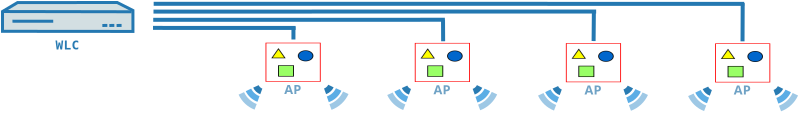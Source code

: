 <?xml version="1.0" encoding="UTF-8"?>
<dia:diagram xmlns:dia="http://www.lysator.liu.se/~alla/dia/">
  <dia:layer name="Hintergrund" visible="true" active="true">
    <dia:group>
      <dia:object type="Standard - Text" version="1" id="O0">
        <dia:attribute name="obj_pos">
          <dia:point val="9.515,8.385"/>
        </dia:attribute>
        <dia:attribute name="obj_bb">
          <dia:rectangle val="9.515,7.79;10.671,8.535"/>
        </dia:attribute>
        <dia:attribute name="text">
          <dia:composite type="text">
            <dia:attribute name="string">
              <dia:string>#WLC#</dia:string>
            </dia:attribute>
            <dia:attribute name="font">
              <dia:font family="monospace" style="80" name="Courier-Bold"/>
            </dia:attribute>
            <dia:attribute name="height">
              <dia:real val="0.8"/>
            </dia:attribute>
            <dia:attribute name="pos">
              <dia:point val="9.515,8.385"/>
            </dia:attribute>
            <dia:attribute name="color">
              <dia:color val="#297bb2"/>
            </dia:attribute>
            <dia:attribute name="alignment">
              <dia:enum val="0"/>
            </dia:attribute>
          </dia:composite>
        </dia:attribute>
        <dia:attribute name="valign">
          <dia:enum val="3"/>
        </dia:attribute>
      </dia:object>
      <dia:group>
        <dia:object type="Standard - Polygon" version="0" id="O1">
          <dia:attribute name="obj_pos">
            <dia:point val="7.617,6.039"/>
          </dia:attribute>
          <dia:attribute name="obj_bb">
            <dia:rectangle val="6.791,5.96;13.463,7.557"/>
          </dia:attribute>
          <dia:attribute name="poly_points">
            <dia:point val="7.617,6.039"/>
            <dia:point val="12.601,6.035"/>
            <dia:point val="13.387,6.433"/>
            <dia:point val="13.388,7.481"/>
            <dia:point val="6.866,7.475"/>
            <dia:point val="6.866,6.486"/>
          </dia:attribute>
          <dia:attribute name="line_color">
            <dia:color val="#2478b1"/>
          </dia:attribute>
          <dia:attribute name="line_width">
            <dia:real val="0.15"/>
          </dia:attribute>
          <dia:attribute name="inner_color">
            <dia:color val="#d3dfe2"/>
          </dia:attribute>
          <dia:attribute name="show_background">
            <dia:boolean val="true"/>
          </dia:attribute>
        </dia:object>
        <dia:object type="Standard - Line" version="0" id="O2">
          <dia:attribute name="obj_pos">
            <dia:point val="6.866,6.486"/>
          </dia:attribute>
          <dia:attribute name="obj_bb">
            <dia:rectangle val="6.791,6.41;13.397,6.573"/>
          </dia:attribute>
          <dia:attribute name="conn_endpoints">
            <dia:point val="6.866,6.486"/>
            <dia:point val="13.322,6.498"/>
          </dia:attribute>
          <dia:attribute name="numcp">
            <dia:int val="1"/>
          </dia:attribute>
          <dia:attribute name="line_color">
            <dia:color val="#2478b1"/>
          </dia:attribute>
          <dia:attribute name="line_width">
            <dia:real val="0.15"/>
          </dia:attribute>
          <dia:connections>
            <dia:connection handle="0" to="O1" connection="10"/>
          </dia:connections>
        </dia:object>
        <dia:object type="Standard - Line" version="0" id="O3">
          <dia:attribute name="obj_pos">
            <dia:point val="7.363,6.97"/>
          </dia:attribute>
          <dia:attribute name="obj_bb">
            <dia:rectangle val="7.287,6.895;9.477,7.047"/>
          </dia:attribute>
          <dia:attribute name="conn_endpoints">
            <dia:point val="7.363,6.97"/>
            <dia:point val="9.402,6.972"/>
          </dia:attribute>
          <dia:attribute name="numcp">
            <dia:int val="1"/>
          </dia:attribute>
          <dia:attribute name="line_color">
            <dia:color val="#2478b1"/>
          </dia:attribute>
          <dia:attribute name="line_width">
            <dia:real val="0.15"/>
          </dia:attribute>
        </dia:object>
        <dia:object type="Standard - Line" version="0" id="O4">
          <dia:attribute name="obj_pos">
            <dia:point val="11.858,7.184"/>
          </dia:attribute>
          <dia:attribute name="obj_bb">
            <dia:rectangle val="11.783,7.107;12.184,7.259"/>
          </dia:attribute>
          <dia:attribute name="conn_endpoints">
            <dia:point val="11.858,7.184"/>
            <dia:point val="12.108,7.182"/>
          </dia:attribute>
          <dia:attribute name="numcp">
            <dia:int val="1"/>
          </dia:attribute>
          <dia:attribute name="line_color">
            <dia:color val="#2478b1"/>
          </dia:attribute>
          <dia:attribute name="line_width">
            <dia:real val="0.15"/>
          </dia:attribute>
        </dia:object>
        <dia:object type="Standard - Line" version="0" id="O5">
          <dia:attribute name="obj_pos">
            <dia:point val="12.207,7.184"/>
          </dia:attribute>
          <dia:attribute name="obj_bb">
            <dia:rectangle val="12.132,7.106;12.533,7.259"/>
          </dia:attribute>
          <dia:attribute name="conn_endpoints">
            <dia:point val="12.207,7.184"/>
            <dia:point val="12.457,7.182"/>
          </dia:attribute>
          <dia:attribute name="numcp">
            <dia:int val="1"/>
          </dia:attribute>
          <dia:attribute name="line_color">
            <dia:color val="#2478b1"/>
          </dia:attribute>
          <dia:attribute name="line_width">
            <dia:real val="0.15"/>
          </dia:attribute>
        </dia:object>
        <dia:object type="Standard - Line" version="0" id="O6">
          <dia:attribute name="obj_pos">
            <dia:point val="12.57,7.184"/>
          </dia:attribute>
          <dia:attribute name="obj_bb">
            <dia:rectangle val="12.494,7.106;12.896,7.259"/>
          </dia:attribute>
          <dia:attribute name="conn_endpoints">
            <dia:point val="12.57,7.184"/>
            <dia:point val="12.82,7.182"/>
          </dia:attribute>
          <dia:attribute name="numcp">
            <dia:int val="1"/>
          </dia:attribute>
          <dia:attribute name="line_color">
            <dia:color val="#2478b1"/>
          </dia:attribute>
          <dia:attribute name="line_width">
            <dia:real val="0.15"/>
          </dia:attribute>
        </dia:object>
      </dia:group>
    </dia:group>
    <dia:object type="Standard - Line" version="0" id="O7">
      <dia:attribute name="obj_pos">
        <dia:point val="14.391,7.305"/>
      </dia:attribute>
      <dia:attribute name="obj_bb">
        <dia:rectangle val="14.291,7.205;21.619,7.406"/>
      </dia:attribute>
      <dia:attribute name="conn_endpoints">
        <dia:point val="14.391,7.305"/>
        <dia:point val="21.519,7.306"/>
      </dia:attribute>
      <dia:attribute name="numcp">
        <dia:int val="1"/>
      </dia:attribute>
      <dia:attribute name="line_color">
        <dia:color val="#2478b1"/>
      </dia:attribute>
      <dia:attribute name="line_width">
        <dia:real val="0.2"/>
      </dia:attribute>
    </dia:object>
    <dia:object type="Standard - Line" version="0" id="O8">
      <dia:attribute name="obj_pos">
        <dia:point val="14.402,6.901"/>
      </dia:attribute>
      <dia:attribute name="obj_bb">
        <dia:rectangle val="14.302,6.798;29.084,7.001"/>
      </dia:attribute>
      <dia:attribute name="conn_endpoints">
        <dia:point val="14.402,6.901"/>
        <dia:point val="28.984,6.898"/>
      </dia:attribute>
      <dia:attribute name="numcp">
        <dia:int val="1"/>
      </dia:attribute>
      <dia:attribute name="line_color">
        <dia:color val="#2478b1"/>
      </dia:attribute>
      <dia:attribute name="line_width">
        <dia:real val="0.2"/>
      </dia:attribute>
    </dia:object>
    <dia:object type="Standard - Line" version="0" id="O9">
      <dia:attribute name="obj_pos">
        <dia:point val="14.415,6.489"/>
      </dia:attribute>
      <dia:attribute name="obj_bb">
        <dia:rectangle val="14.315,6.387;36.648,6.589"/>
      </dia:attribute>
      <dia:attribute name="conn_endpoints">
        <dia:point val="14.415,6.489"/>
        <dia:point val="36.548,6.487"/>
      </dia:attribute>
      <dia:attribute name="numcp">
        <dia:int val="1"/>
      </dia:attribute>
      <dia:attribute name="line_color">
        <dia:color val="#2478b1"/>
      </dia:attribute>
      <dia:attribute name="line_width">
        <dia:real val="0.2"/>
      </dia:attribute>
    </dia:object>
    <dia:object type="Standard - Line" version="0" id="O10">
      <dia:attribute name="obj_pos">
        <dia:point val="14.424,6.101"/>
      </dia:attribute>
      <dia:attribute name="obj_bb">
        <dia:rectangle val="14.324,6.001;44.053,6.202"/>
      </dia:attribute>
      <dia:attribute name="conn_endpoints">
        <dia:point val="14.424,6.101"/>
        <dia:point val="43.953,6.102"/>
      </dia:attribute>
      <dia:attribute name="numcp">
        <dia:int val="1"/>
      </dia:attribute>
      <dia:attribute name="line_color">
        <dia:color val="#2478b1"/>
      </dia:attribute>
      <dia:attribute name="line_width">
        <dia:real val="0.2"/>
      </dia:attribute>
    </dia:object>
    <dia:object type="Standard - Line" version="0" id="O11">
      <dia:attribute name="obj_pos">
        <dia:point val="21.413,7.885"/>
      </dia:attribute>
      <dia:attribute name="obj_bb">
        <dia:rectangle val="21.313,7.139;21.513,7.985"/>
      </dia:attribute>
      <dia:attribute name="conn_endpoints">
        <dia:point val="21.413,7.885"/>
        <dia:point val="21.413,7.239"/>
      </dia:attribute>
      <dia:attribute name="numcp">
        <dia:int val="1"/>
      </dia:attribute>
      <dia:attribute name="line_color">
        <dia:color val="#2478b1"/>
      </dia:attribute>
      <dia:attribute name="line_width">
        <dia:real val="0.2"/>
      </dia:attribute>
    </dia:object>
    <dia:object type="Standard - Line" version="0" id="O12">
      <dia:attribute name="obj_pos">
        <dia:point val="28.898,7.972"/>
      </dia:attribute>
      <dia:attribute name="obj_bb">
        <dia:rectangle val="28.791,6.79;28.998,8.072"/>
      </dia:attribute>
      <dia:attribute name="conn_endpoints">
        <dia:point val="28.898,7.972"/>
        <dia:point val="28.892,6.891"/>
      </dia:attribute>
      <dia:attribute name="numcp">
        <dia:int val="1"/>
      </dia:attribute>
      <dia:attribute name="line_color">
        <dia:color val="#2478b1"/>
      </dia:attribute>
      <dia:attribute name="line_width">
        <dia:real val="0.2"/>
      </dia:attribute>
    </dia:object>
    <dia:object type="Standard - Line" version="0" id="O13">
      <dia:attribute name="obj_pos">
        <dia:point val="36.421,7.962"/>
      </dia:attribute>
      <dia:attribute name="obj_bb">
        <dia:rectangle val="36.32,6.328;36.535,8.063"/>
      </dia:attribute>
      <dia:attribute name="conn_endpoints">
        <dia:point val="36.421,7.962"/>
        <dia:point val="36.435,6.429"/>
      </dia:attribute>
      <dia:attribute name="numcp">
        <dia:int val="1"/>
      </dia:attribute>
      <dia:attribute name="line_color">
        <dia:color val="#2478b1"/>
      </dia:attribute>
      <dia:attribute name="line_width">
        <dia:real val="0.2"/>
      </dia:attribute>
    </dia:object>
    <dia:object type="Standard - Line" version="0" id="O14">
      <dia:attribute name="obj_pos">
        <dia:point val="43.867,7.977"/>
      </dia:attribute>
      <dia:attribute name="obj_bb">
        <dia:rectangle val="43.767,5.963;43.977,8.077"/>
      </dia:attribute>
      <dia:attribute name="conn_endpoints">
        <dia:point val="43.867,7.977"/>
        <dia:point val="43.876,6.063"/>
      </dia:attribute>
      <dia:attribute name="numcp">
        <dia:int val="1"/>
      </dia:attribute>
      <dia:attribute name="line_color">
        <dia:color val="#2478b1"/>
      </dia:attribute>
      <dia:attribute name="line_width">
        <dia:real val="0.2"/>
      </dia:attribute>
    </dia:object>
    <dia:group>
      <dia:object type="Standard - Arc" version="0" id="O15">
        <dia:attribute name="obj_pos">
          <dia:point val="22.994,10.476"/>
        </dia:attribute>
        <dia:attribute name="obj_bb">
          <dia:rectangle val="22.782,10.001;23.501,10.688"/>
        </dia:attribute>
        <dia:attribute name="conn_endpoints">
          <dia:point val="22.994,10.476"/>
          <dia:point val="23.289,10.213"/>
        </dia:attribute>
        <dia:attribute name="arc_color">
          <dia:color val="#297bb2"/>
        </dia:attribute>
        <dia:attribute name="curve_distance">
          <dia:real val="0.038"/>
        </dia:attribute>
        <dia:attribute name="line_width">
          <dia:real val="0.3"/>
        </dia:attribute>
      </dia:object>
      <dia:object type="Standard - Arc" version="0" id="O16">
        <dia:attribute name="obj_pos">
          <dia:point val="23.131,10.876"/>
        </dia:attribute>
        <dia:attribute name="obj_bb">
          <dia:rectangle val="22.92,10.171;23.886,11.088"/>
        </dia:attribute>
        <dia:attribute name="conn_endpoints">
          <dia:point val="23.131,10.876"/>
          <dia:point val="23.674,10.383"/>
        </dia:attribute>
        <dia:attribute name="arc_color">
          <dia:color val="#5bade5"/>
        </dia:attribute>
        <dia:attribute name="curve_distance">
          <dia:real val="0.075"/>
        </dia:attribute>
        <dia:attribute name="line_width">
          <dia:real val="0.3"/>
        </dia:attribute>
      </dia:object>
      <dia:object type="Standard - Arc" version="0" id="O17">
        <dia:attribute name="obj_pos">
          <dia:point val="23.265,11.262"/>
        </dia:attribute>
        <dia:attribute name="obj_bb">
          <dia:rectangle val="23.053,10.337;24.243,11.474"/>
        </dia:attribute>
        <dia:attribute name="conn_endpoints">
          <dia:point val="23.265,11.262"/>
          <dia:point val="24.031,10.549"/>
        </dia:attribute>
        <dia:attribute name="arc_color">
          <dia:color val="#9ec8e5"/>
        </dia:attribute>
        <dia:attribute name="curve_distance">
          <dia:real val="0.104"/>
        </dia:attribute>
        <dia:attribute name="line_width">
          <dia:real val="0.3"/>
        </dia:attribute>
      </dia:object>
    </dia:group>
    <dia:group>
      <dia:object type="Standard - Arc" version="0" id="O18">
        <dia:attribute name="obj_pos">
          <dia:point val="19.806,10.481"/>
        </dia:attribute>
        <dia:attribute name="obj_bb">
          <dia:rectangle val="19.325,10.018;20.018,10.693"/>
        </dia:attribute>
        <dia:attribute name="conn_endpoints">
          <dia:point val="19.806,10.481"/>
          <dia:point val="19.537,10.23"/>
        </dia:attribute>
        <dia:attribute name="arc_color">
          <dia:color val="#297bb2"/>
        </dia:attribute>
        <dia:attribute name="curve_distance">
          <dia:real val="-0.037"/>
        </dia:attribute>
        <dia:attribute name="line_width">
          <dia:real val="0.3"/>
        </dia:attribute>
      </dia:object>
      <dia:object type="Standard - Arc" version="0" id="O19">
        <dia:attribute name="obj_pos">
          <dia:point val="19.665,10.859"/>
        </dia:attribute>
        <dia:attribute name="obj_bb">
          <dia:rectangle val="18.952,10.193;19.877,11.071"/>
        </dia:attribute>
        <dia:attribute name="conn_endpoints">
          <dia:point val="19.665,10.859"/>
          <dia:point val="19.164,10.405"/>
        </dia:attribute>
        <dia:attribute name="arc_color">
          <dia:color val="#5bade5"/>
        </dia:attribute>
        <dia:attribute name="curve_distance">
          <dia:real val="-0.067"/>
        </dia:attribute>
        <dia:attribute name="line_width">
          <dia:real val="0.3"/>
        </dia:attribute>
      </dia:object>
      <dia:object type="Standard - Arc" version="0" id="O20">
        <dia:attribute name="obj_pos">
          <dia:point val="19.523,11.252"/>
        </dia:attribute>
        <dia:attribute name="obj_bb">
          <dia:rectangle val="18.595,10.367;19.735,11.464"/>
        </dia:attribute>
        <dia:attribute name="conn_endpoints">
          <dia:point val="19.523,11.252"/>
          <dia:point val="18.807,10.579"/>
        </dia:attribute>
        <dia:attribute name="arc_color">
          <dia:color val="#9ec8e5"/>
        </dia:attribute>
        <dia:attribute name="curve_distance">
          <dia:real val="-0.096"/>
        </dia:attribute>
        <dia:attribute name="line_width">
          <dia:real val="0.3"/>
        </dia:attribute>
      </dia:object>
    </dia:group>
    <dia:group>
      <dia:object type="Standard - Image" version="0" id="O21">
        <dia:attribute name="obj_pos">
          <dia:point val="20.017,8.045"/>
        </dia:attribute>
        <dia:attribute name="obj_bb">
          <dia:rectangle val="19.966,7.995;22.826,10.048"/>
        </dia:attribute>
        <dia:attribute name="elem_corner">
          <dia:point val="20.017,8.045"/>
        </dia:attribute>
        <dia:attribute name="elem_width">
          <dia:real val="2.759"/>
        </dia:attribute>
        <dia:attribute name="elem_height">
          <dia:real val="1.953"/>
        </dia:attribute>
        <dia:attribute name="border_width">
          <dia:real val="0.1"/>
        </dia:attribute>
        <dia:attribute name="draw_border">
          <dia:boolean val="false"/>
        </dia:attribute>
        <dia:attribute name="keep_aspect">
          <dia:boolean val="true"/>
        </dia:attribute>
        <dia:attribute name="file">
          <dia:string>#ap.png#</dia:string>
        </dia:attribute>
      </dia:object>
      <dia:object type="Standard - Text" version="1" id="O22">
        <dia:attribute name="obj_pos">
          <dia:point val="21.376,10.606"/>
        </dia:attribute>
        <dia:attribute name="obj_bb">
          <dia:rectangle val="20.894,10.011;21.859,10.756"/>
        </dia:attribute>
        <dia:attribute name="text">
          <dia:composite type="text">
            <dia:attribute name="string">
              <dia:string>#AP#</dia:string>
            </dia:attribute>
            <dia:attribute name="font">
              <dia:font family="sans" style="80" name="Helvetica-Bold"/>
            </dia:attribute>
            <dia:attribute name="height">
              <dia:real val="0.8"/>
            </dia:attribute>
            <dia:attribute name="pos">
              <dia:point val="21.376,10.606"/>
            </dia:attribute>
            <dia:attribute name="color">
              <dia:color val="#6fa2c5"/>
            </dia:attribute>
            <dia:attribute name="alignment">
              <dia:enum val="1"/>
            </dia:attribute>
          </dia:composite>
        </dia:attribute>
        <dia:attribute name="valign">
          <dia:enum val="3"/>
        </dia:attribute>
      </dia:object>
    </dia:group>
    <dia:group>
      <dia:object type="Standard - Image" version="0" id="O23">
        <dia:attribute name="obj_pos">
          <dia:point val="27.48,8.056"/>
        </dia:attribute>
        <dia:attribute name="obj_bb">
          <dia:rectangle val="27.43,8.006;30.29,10.059"/>
        </dia:attribute>
        <dia:attribute name="elem_corner">
          <dia:point val="27.48,8.056"/>
        </dia:attribute>
        <dia:attribute name="elem_width">
          <dia:real val="2.759"/>
        </dia:attribute>
        <dia:attribute name="elem_height">
          <dia:real val="1.953"/>
        </dia:attribute>
        <dia:attribute name="border_width">
          <dia:real val="0.1"/>
        </dia:attribute>
        <dia:attribute name="draw_border">
          <dia:boolean val="false"/>
        </dia:attribute>
        <dia:attribute name="keep_aspect">
          <dia:boolean val="true"/>
        </dia:attribute>
        <dia:attribute name="file">
          <dia:string>#ap.png#</dia:string>
        </dia:attribute>
      </dia:object>
      <dia:object type="Standard - Text" version="1" id="O24">
        <dia:attribute name="obj_pos">
          <dia:point val="28.84,10.617"/>
        </dia:attribute>
        <dia:attribute name="obj_bb">
          <dia:rectangle val="28.358,10.023;29.323,10.768"/>
        </dia:attribute>
        <dia:attribute name="text">
          <dia:composite type="text">
            <dia:attribute name="string">
              <dia:string>#AP#</dia:string>
            </dia:attribute>
            <dia:attribute name="font">
              <dia:font family="sans" style="80" name="Helvetica-Bold"/>
            </dia:attribute>
            <dia:attribute name="height">
              <dia:real val="0.8"/>
            </dia:attribute>
            <dia:attribute name="pos">
              <dia:point val="28.84,10.617"/>
            </dia:attribute>
            <dia:attribute name="color">
              <dia:color val="#6fa2c5"/>
            </dia:attribute>
            <dia:attribute name="alignment">
              <dia:enum val="1"/>
            </dia:attribute>
          </dia:composite>
        </dia:attribute>
        <dia:attribute name="valign">
          <dia:enum val="3"/>
        </dia:attribute>
      </dia:object>
    </dia:group>
    <dia:group>
      <dia:object type="Standard - Image" version="0" id="O25">
        <dia:attribute name="obj_pos">
          <dia:point val="35.034,8.068"/>
        </dia:attribute>
        <dia:attribute name="obj_bb">
          <dia:rectangle val="34.984,8.018;37.843,10.071"/>
        </dia:attribute>
        <dia:attribute name="elem_corner">
          <dia:point val="35.034,8.068"/>
        </dia:attribute>
        <dia:attribute name="elem_width">
          <dia:real val="2.759"/>
        </dia:attribute>
        <dia:attribute name="elem_height">
          <dia:real val="1.953"/>
        </dia:attribute>
        <dia:attribute name="border_width">
          <dia:real val="0.1"/>
        </dia:attribute>
        <dia:attribute name="draw_border">
          <dia:boolean val="false"/>
        </dia:attribute>
        <dia:attribute name="keep_aspect">
          <dia:boolean val="true"/>
        </dia:attribute>
        <dia:attribute name="file">
          <dia:string>#ap.png#</dia:string>
        </dia:attribute>
      </dia:object>
      <dia:object type="Standard - Text" version="1" id="O26">
        <dia:attribute name="obj_pos">
          <dia:point val="36.394,10.629"/>
        </dia:attribute>
        <dia:attribute name="obj_bb">
          <dia:rectangle val="35.911,10.034;36.876,10.779"/>
        </dia:attribute>
        <dia:attribute name="text">
          <dia:composite type="text">
            <dia:attribute name="string">
              <dia:string>#AP#</dia:string>
            </dia:attribute>
            <dia:attribute name="font">
              <dia:font family="sans" style="80" name="Helvetica-Bold"/>
            </dia:attribute>
            <dia:attribute name="height">
              <dia:real val="0.8"/>
            </dia:attribute>
            <dia:attribute name="pos">
              <dia:point val="36.394,10.629"/>
            </dia:attribute>
            <dia:attribute name="color">
              <dia:color val="#6fa2c5"/>
            </dia:attribute>
            <dia:attribute name="alignment">
              <dia:enum val="1"/>
            </dia:attribute>
          </dia:composite>
        </dia:attribute>
        <dia:attribute name="valign">
          <dia:enum val="3"/>
        </dia:attribute>
      </dia:object>
    </dia:group>
    <dia:group>
      <dia:object type="Standard - Image" version="0" id="O27">
        <dia:attribute name="obj_pos">
          <dia:point val="42.496,8.079"/>
        </dia:attribute>
        <dia:attribute name="obj_bb">
          <dia:rectangle val="42.446,8.029;45.305,10.082"/>
        </dia:attribute>
        <dia:attribute name="elem_corner">
          <dia:point val="42.496,8.079"/>
        </dia:attribute>
        <dia:attribute name="elem_width">
          <dia:real val="2.759"/>
        </dia:attribute>
        <dia:attribute name="elem_height">
          <dia:real val="1.953"/>
        </dia:attribute>
        <dia:attribute name="border_width">
          <dia:real val="0.1"/>
        </dia:attribute>
        <dia:attribute name="draw_border">
          <dia:boolean val="false"/>
        </dia:attribute>
        <dia:attribute name="keep_aspect">
          <dia:boolean val="true"/>
        </dia:attribute>
        <dia:attribute name="file">
          <dia:string>#ap.png#</dia:string>
        </dia:attribute>
      </dia:object>
      <dia:object type="Standard - Text" version="1" id="O28">
        <dia:attribute name="obj_pos">
          <dia:point val="43.856,10.64"/>
        </dia:attribute>
        <dia:attribute name="obj_bb">
          <dia:rectangle val="43.373,10.045;44.338,10.79"/>
        </dia:attribute>
        <dia:attribute name="text">
          <dia:composite type="text">
            <dia:attribute name="string">
              <dia:string>#AP#</dia:string>
            </dia:attribute>
            <dia:attribute name="font">
              <dia:font family="sans" style="80" name="Helvetica-Bold"/>
            </dia:attribute>
            <dia:attribute name="height">
              <dia:real val="0.8"/>
            </dia:attribute>
            <dia:attribute name="pos">
              <dia:point val="43.856,10.64"/>
            </dia:attribute>
            <dia:attribute name="color">
              <dia:color val="#6fa2c5"/>
            </dia:attribute>
            <dia:attribute name="alignment">
              <dia:enum val="1"/>
            </dia:attribute>
          </dia:composite>
        </dia:attribute>
        <dia:attribute name="valign">
          <dia:enum val="3"/>
        </dia:attribute>
      </dia:object>
    </dia:group>
    <dia:group>
      <dia:group>
        <dia:object type="Standard - Arc" version="0" id="O29">
          <dia:attribute name="obj_pos">
            <dia:point val="37.965,10.522"/>
          </dia:attribute>
          <dia:attribute name="obj_bb">
            <dia:rectangle val="37.753,10.047;38.473,10.734"/>
          </dia:attribute>
          <dia:attribute name="conn_endpoints">
            <dia:point val="37.965,10.522"/>
            <dia:point val="38.261,10.259"/>
          </dia:attribute>
          <dia:attribute name="arc_color">
            <dia:color val="#297bb2"/>
          </dia:attribute>
          <dia:attribute name="curve_distance">
            <dia:real val="0.038"/>
          </dia:attribute>
          <dia:attribute name="line_width">
            <dia:real val="0.3"/>
          </dia:attribute>
        </dia:object>
        <dia:object type="Standard - Arc" version="0" id="O30">
          <dia:attribute name="obj_pos">
            <dia:point val="38.103,10.922"/>
          </dia:attribute>
          <dia:attribute name="obj_bb">
            <dia:rectangle val="37.891,10.217;38.857,11.134"/>
          </dia:attribute>
          <dia:attribute name="conn_endpoints">
            <dia:point val="38.103,10.922"/>
            <dia:point val="38.645,10.429"/>
          </dia:attribute>
          <dia:attribute name="arc_color">
            <dia:color val="#5bade5"/>
          </dia:attribute>
          <dia:attribute name="curve_distance">
            <dia:real val="0.075"/>
          </dia:attribute>
          <dia:attribute name="line_width">
            <dia:real val="0.3"/>
          </dia:attribute>
        </dia:object>
        <dia:object type="Standard - Arc" version="0" id="O31">
          <dia:attribute name="obj_pos">
            <dia:point val="38.237,11.308"/>
          </dia:attribute>
          <dia:attribute name="obj_bb">
            <dia:rectangle val="38.025,10.383;39.215,11.52"/>
          </dia:attribute>
          <dia:attribute name="conn_endpoints">
            <dia:point val="38.237,11.308"/>
            <dia:point val="39.003,10.595"/>
          </dia:attribute>
          <dia:attribute name="arc_color">
            <dia:color val="#9ec8e5"/>
          </dia:attribute>
          <dia:attribute name="curve_distance">
            <dia:real val="0.104"/>
          </dia:attribute>
          <dia:attribute name="line_width">
            <dia:real val="0.3"/>
          </dia:attribute>
        </dia:object>
      </dia:group>
      <dia:group>
        <dia:object type="Standard - Arc" version="0" id="O32">
          <dia:attribute name="obj_pos">
            <dia:point val="34.778,10.527"/>
          </dia:attribute>
          <dia:attribute name="obj_bb">
            <dia:rectangle val="34.296,10.064;34.99,10.739"/>
          </dia:attribute>
          <dia:attribute name="conn_endpoints">
            <dia:point val="34.778,10.527"/>
            <dia:point val="34.508,10.276"/>
          </dia:attribute>
          <dia:attribute name="arc_color">
            <dia:color val="#297bb2"/>
          </dia:attribute>
          <dia:attribute name="curve_distance">
            <dia:real val="-0.037"/>
          </dia:attribute>
          <dia:attribute name="line_width">
            <dia:real val="0.3"/>
          </dia:attribute>
        </dia:object>
        <dia:object type="Standard - Arc" version="0" id="O33">
          <dia:attribute name="obj_pos">
            <dia:point val="34.637,10.905"/>
          </dia:attribute>
          <dia:attribute name="obj_bb">
            <dia:rectangle val="33.923,10.239;34.849,11.117"/>
          </dia:attribute>
          <dia:attribute name="conn_endpoints">
            <dia:point val="34.637,10.905"/>
            <dia:point val="34.135,10.45"/>
          </dia:attribute>
          <dia:attribute name="arc_color">
            <dia:color val="#5bade5"/>
          </dia:attribute>
          <dia:attribute name="curve_distance">
            <dia:real val="-0.067"/>
          </dia:attribute>
          <dia:attribute name="line_width">
            <dia:real val="0.3"/>
          </dia:attribute>
        </dia:object>
        <dia:object type="Standard - Arc" version="0" id="O34">
          <dia:attribute name="obj_pos">
            <dia:point val="34.495,11.297"/>
          </dia:attribute>
          <dia:attribute name="obj_bb">
            <dia:rectangle val="33.567,10.413;34.707,11.509"/>
          </dia:attribute>
          <dia:attribute name="conn_endpoints">
            <dia:point val="34.495,11.297"/>
            <dia:point val="33.779,10.625"/>
          </dia:attribute>
          <dia:attribute name="arc_color">
            <dia:color val="#9ec8e5"/>
          </dia:attribute>
          <dia:attribute name="curve_distance">
            <dia:real val="-0.096"/>
          </dia:attribute>
          <dia:attribute name="line_width">
            <dia:real val="0.3"/>
          </dia:attribute>
        </dia:object>
      </dia:group>
    </dia:group>
    <dia:group>
      <dia:group>
        <dia:object type="Standard - Arc" version="0" id="O35">
          <dia:attribute name="obj_pos">
            <dia:point val="30.426,10.495"/>
          </dia:attribute>
          <dia:attribute name="obj_bb">
            <dia:rectangle val="30.214,10.02;30.933,10.707"/>
          </dia:attribute>
          <dia:attribute name="conn_endpoints">
            <dia:point val="30.426,10.495"/>
            <dia:point val="30.722,10.232"/>
          </dia:attribute>
          <dia:attribute name="arc_color">
            <dia:color val="#297bb2"/>
          </dia:attribute>
          <dia:attribute name="curve_distance">
            <dia:real val="0.038"/>
          </dia:attribute>
          <dia:attribute name="line_width">
            <dia:real val="0.3"/>
          </dia:attribute>
        </dia:object>
        <dia:object type="Standard - Arc" version="0" id="O36">
          <dia:attribute name="obj_pos">
            <dia:point val="30.564,10.896"/>
          </dia:attribute>
          <dia:attribute name="obj_bb">
            <dia:rectangle val="30.352,10.191;31.318,11.108"/>
          </dia:attribute>
          <dia:attribute name="conn_endpoints">
            <dia:point val="30.564,10.896"/>
            <dia:point val="31.106,10.402"/>
          </dia:attribute>
          <dia:attribute name="arc_color">
            <dia:color val="#5bade5"/>
          </dia:attribute>
          <dia:attribute name="curve_distance">
            <dia:real val="0.075"/>
          </dia:attribute>
          <dia:attribute name="line_width">
            <dia:real val="0.3"/>
          </dia:attribute>
        </dia:object>
        <dia:object type="Standard - Arc" version="0" id="O37">
          <dia:attribute name="obj_pos">
            <dia:point val="30.698,11.282"/>
          </dia:attribute>
          <dia:attribute name="obj_bb">
            <dia:rectangle val="30.485,10.357;31.675,11.494"/>
          </dia:attribute>
          <dia:attribute name="conn_endpoints">
            <dia:point val="30.698,11.282"/>
            <dia:point val="31.463,10.569"/>
          </dia:attribute>
          <dia:attribute name="arc_color">
            <dia:color val="#9ec8e5"/>
          </dia:attribute>
          <dia:attribute name="curve_distance">
            <dia:real val="0.104"/>
          </dia:attribute>
          <dia:attribute name="line_width">
            <dia:real val="0.3"/>
          </dia:attribute>
        </dia:object>
      </dia:group>
      <dia:group>
        <dia:object type="Standard - Arc" version="0" id="O38">
          <dia:attribute name="obj_pos">
            <dia:point val="27.239,10.5"/>
          </dia:attribute>
          <dia:attribute name="obj_bb">
            <dia:rectangle val="26.757,10.038;27.451,10.712"/>
          </dia:attribute>
          <dia:attribute name="conn_endpoints">
            <dia:point val="27.239,10.5"/>
            <dia:point val="26.969,10.25"/>
          </dia:attribute>
          <dia:attribute name="arc_color">
            <dia:color val="#297bb2"/>
          </dia:attribute>
          <dia:attribute name="curve_distance">
            <dia:real val="-0.037"/>
          </dia:attribute>
          <dia:attribute name="line_width">
            <dia:real val="0.3"/>
          </dia:attribute>
        </dia:object>
        <dia:object type="Standard - Arc" version="0" id="O39">
          <dia:attribute name="obj_pos">
            <dia:point val="27.098,10.879"/>
          </dia:attribute>
          <dia:attribute name="obj_bb">
            <dia:rectangle val="26.384,10.212;27.309,11.09"/>
          </dia:attribute>
          <dia:attribute name="conn_endpoints">
            <dia:point val="27.098,10.879"/>
            <dia:point val="26.596,10.424"/>
          </dia:attribute>
          <dia:attribute name="arc_color">
            <dia:color val="#5bade5"/>
          </dia:attribute>
          <dia:attribute name="curve_distance">
            <dia:real val="-0.067"/>
          </dia:attribute>
          <dia:attribute name="line_width">
            <dia:real val="0.3"/>
          </dia:attribute>
        </dia:object>
        <dia:object type="Standard - Arc" version="0" id="O40">
          <dia:attribute name="obj_pos">
            <dia:point val="26.955,11.271"/>
          </dia:attribute>
          <dia:attribute name="obj_bb">
            <dia:rectangle val="26.027,10.386;27.167,11.483"/>
          </dia:attribute>
          <dia:attribute name="conn_endpoints">
            <dia:point val="26.955,11.271"/>
            <dia:point val="26.239,10.598"/>
          </dia:attribute>
          <dia:attribute name="arc_color">
            <dia:color val="#9ec8e5"/>
          </dia:attribute>
          <dia:attribute name="curve_distance">
            <dia:real val="-0.096"/>
          </dia:attribute>
          <dia:attribute name="line_width">
            <dia:real val="0.3"/>
          </dia:attribute>
        </dia:object>
      </dia:group>
    </dia:group>
    <dia:group>
      <dia:group>
        <dia:object type="Standard - Arc" version="0" id="O41">
          <dia:attribute name="obj_pos">
            <dia:point val="45.47,10.549"/>
          </dia:attribute>
          <dia:attribute name="obj_bb">
            <dia:rectangle val="45.258,10.073;45.977,10.76"/>
          </dia:attribute>
          <dia:attribute name="conn_endpoints">
            <dia:point val="45.47,10.549"/>
            <dia:point val="45.766,10.285"/>
          </dia:attribute>
          <dia:attribute name="arc_color">
            <dia:color val="#297bb2"/>
          </dia:attribute>
          <dia:attribute name="curve_distance">
            <dia:real val="0.038"/>
          </dia:attribute>
          <dia:attribute name="line_width">
            <dia:real val="0.3"/>
          </dia:attribute>
        </dia:object>
        <dia:object type="Standard - Arc" version="0" id="O42">
          <dia:attribute name="obj_pos">
            <dia:point val="45.608,10.949"/>
          </dia:attribute>
          <dia:attribute name="obj_bb">
            <dia:rectangle val="45.396,10.243;46.362,11.161"/>
          </dia:attribute>
          <dia:attribute name="conn_endpoints">
            <dia:point val="45.608,10.949"/>
            <dia:point val="46.15,10.455"/>
          </dia:attribute>
          <dia:attribute name="arc_color">
            <dia:color val="#5bade5"/>
          </dia:attribute>
          <dia:attribute name="curve_distance">
            <dia:real val="0.075"/>
          </dia:attribute>
          <dia:attribute name="line_width">
            <dia:real val="0.3"/>
          </dia:attribute>
        </dia:object>
        <dia:object type="Standard - Arc" version="0" id="O43">
          <dia:attribute name="obj_pos">
            <dia:point val="45.742,11.335"/>
          </dia:attribute>
          <dia:attribute name="obj_bb">
            <dia:rectangle val="45.529,10.41;46.719,11.547"/>
          </dia:attribute>
          <dia:attribute name="conn_endpoints">
            <dia:point val="45.742,11.335"/>
            <dia:point val="46.507,10.622"/>
          </dia:attribute>
          <dia:attribute name="arc_color">
            <dia:color val="#9ec8e5"/>
          </dia:attribute>
          <dia:attribute name="curve_distance">
            <dia:real val="0.104"/>
          </dia:attribute>
          <dia:attribute name="line_width">
            <dia:real val="0.3"/>
          </dia:attribute>
        </dia:object>
      </dia:group>
      <dia:group>
        <dia:object type="Standard - Arc" version="0" id="O44">
          <dia:attribute name="obj_pos">
            <dia:point val="42.283,10.553"/>
          </dia:attribute>
          <dia:attribute name="obj_bb">
            <dia:rectangle val="41.801,10.091;42.495,10.765"/>
          </dia:attribute>
          <dia:attribute name="conn_endpoints">
            <dia:point val="42.283,10.553"/>
            <dia:point val="42.013,10.303"/>
          </dia:attribute>
          <dia:attribute name="arc_color">
            <dia:color val="#297bb2"/>
          </dia:attribute>
          <dia:attribute name="curve_distance">
            <dia:real val="-0.037"/>
          </dia:attribute>
          <dia:attribute name="line_width">
            <dia:real val="0.3"/>
          </dia:attribute>
        </dia:object>
        <dia:object type="Standard - Arc" version="0" id="O45">
          <dia:attribute name="obj_pos">
            <dia:point val="42.142,10.931"/>
          </dia:attribute>
          <dia:attribute name="obj_bb">
            <dia:rectangle val="41.428,10.265;42.353,11.143"/>
          </dia:attribute>
          <dia:attribute name="conn_endpoints">
            <dia:point val="42.142,10.931"/>
            <dia:point val="41.64,10.477"/>
          </dia:attribute>
          <dia:attribute name="arc_color">
            <dia:color val="#5bade5"/>
          </dia:attribute>
          <dia:attribute name="curve_distance">
            <dia:real val="-0.067"/>
          </dia:attribute>
          <dia:attribute name="line_width">
            <dia:real val="0.3"/>
          </dia:attribute>
        </dia:object>
        <dia:object type="Standard - Arc" version="0" id="O46">
          <dia:attribute name="obj_pos">
            <dia:point val="41.999,11.324"/>
          </dia:attribute>
          <dia:attribute name="obj_bb">
            <dia:rectangle val="41.072,10.439;42.211,11.536"/>
          </dia:attribute>
          <dia:attribute name="conn_endpoints">
            <dia:point val="41.999,11.324"/>
            <dia:point val="41.283,10.651"/>
          </dia:attribute>
          <dia:attribute name="arc_color">
            <dia:color val="#9ec8e5"/>
          </dia:attribute>
          <dia:attribute name="curve_distance">
            <dia:real val="-0.096"/>
          </dia:attribute>
          <dia:attribute name="line_width">
            <dia:real val="0.3"/>
          </dia:attribute>
        </dia:object>
      </dia:group>
    </dia:group>
  </dia:layer>
</dia:diagram>
